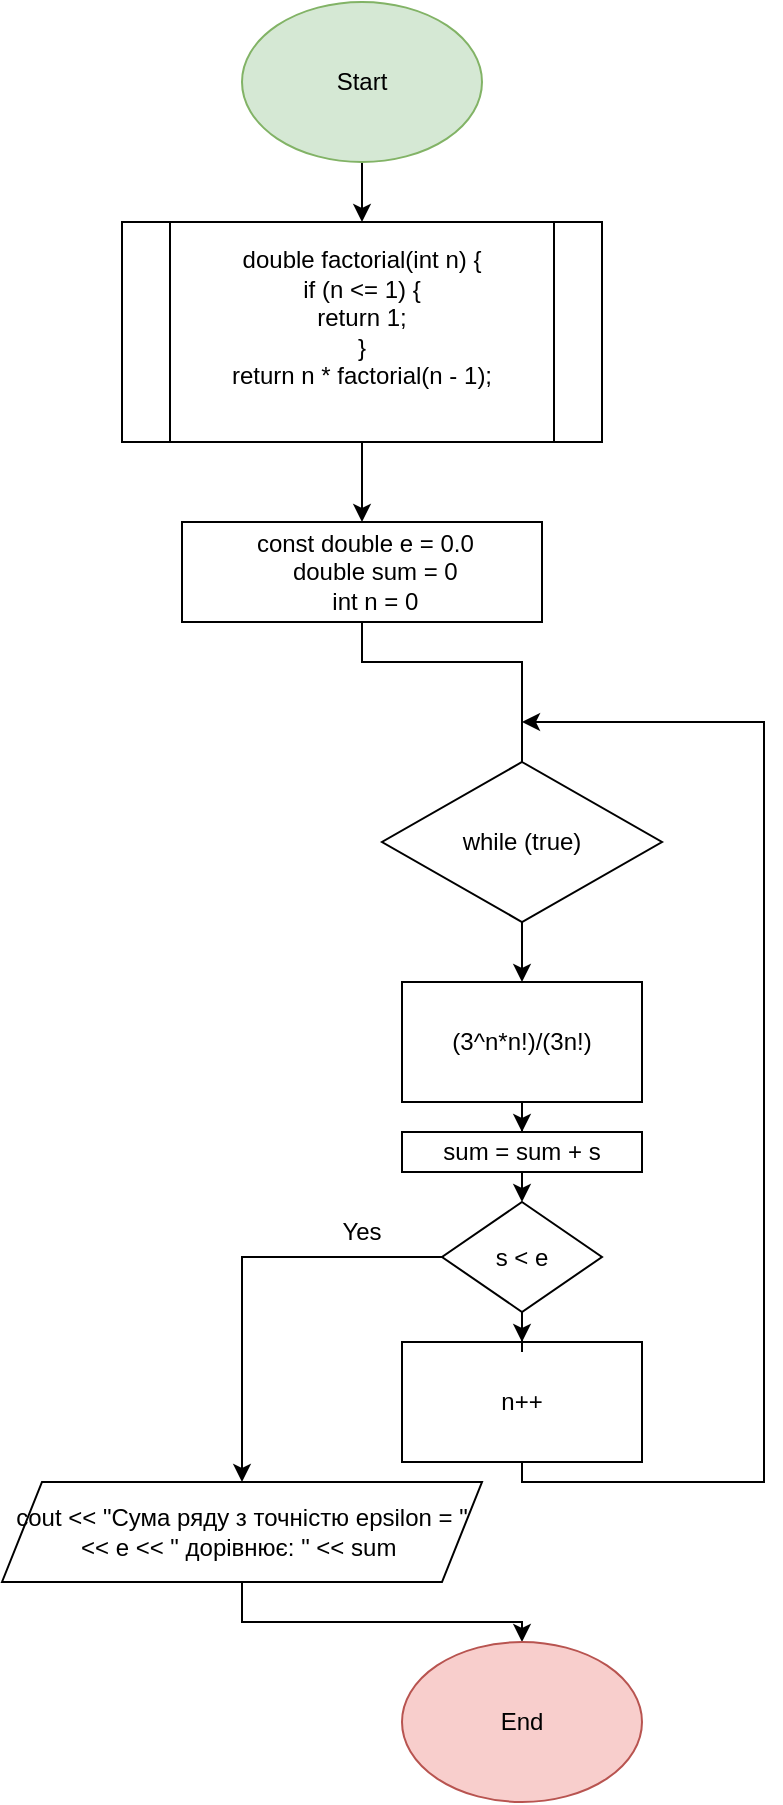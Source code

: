 <mxfile version="24.8.4">
  <diagram name="Страница — 1" id="G84uFZuVmrkQKi_ffffj">
    <mxGraphModel dx="1539" dy="737" grid="0" gridSize="10" guides="1" tooltips="1" connect="1" arrows="1" fold="1" page="1" pageScale="1" pageWidth="827" pageHeight="1169" math="0" shadow="0">
      <root>
        <mxCell id="0" />
        <mxCell id="1" parent="0" />
        <mxCell id="kDMzE3e3oYd2NGhY_jBj-3" value="" style="edgeStyle=orthogonalEdgeStyle;rounded=0;orthogonalLoop=1;jettySize=auto;html=1;" parent="1" source="kDMzE3e3oYd2NGhY_jBj-1" target="kDMzE3e3oYd2NGhY_jBj-2" edge="1">
          <mxGeometry relative="1" as="geometry" />
        </mxCell>
        <mxCell id="kDMzE3e3oYd2NGhY_jBj-1" value="Start" style="ellipse;whiteSpace=wrap;html=1;fillColor=#d5e8d4;strokeColor=#82b366;" parent="1" vertex="1">
          <mxGeometry x="60" width="120" height="80" as="geometry" />
        </mxCell>
        <mxCell id="kDMzE3e3oYd2NGhY_jBj-5" value="" style="edgeStyle=orthogonalEdgeStyle;rounded=0;orthogonalLoop=1;jettySize=auto;html=1;" parent="1" source="kDMzE3e3oYd2NGhY_jBj-2" target="kDMzE3e3oYd2NGhY_jBj-4" edge="1">
          <mxGeometry relative="1" as="geometry" />
        </mxCell>
        <mxCell id="kDMzE3e3oYd2NGhY_jBj-2" value="&lt;div&gt;double factorial(int n) {&lt;/div&gt;&lt;div&gt;if (n &amp;lt;= 1) {&lt;/div&gt;&lt;div&gt;return 1;&lt;/div&gt;&lt;div&gt;}&lt;/div&gt;&lt;div&gt;return n * factorial(n - 1);&lt;/div&gt;&lt;div&gt;&lt;br&gt;&lt;/div&gt;" style="shape=process;whiteSpace=wrap;html=1;backgroundOutline=1;" parent="1" vertex="1">
          <mxGeometry y="110" width="240" height="110" as="geometry" />
        </mxCell>
        <mxCell id="kDMzE3e3oYd2NGhY_jBj-7" style="edgeStyle=orthogonalEdgeStyle;rounded=0;orthogonalLoop=1;jettySize=auto;html=1;exitX=0.5;exitY=1;exitDx=0;exitDy=0;entryX=0.5;entryY=0;entryDx=0;entryDy=0;" parent="1" source="kDMzE3e3oYd2NGhY_jBj-4" target="kDMzE3e3oYd2NGhY_jBj-6" edge="1">
          <mxGeometry relative="1" as="geometry">
            <Array as="points">
              <mxPoint x="120" y="330" />
              <mxPoint x="200" y="330" />
              <mxPoint x="200" y="390" />
            </Array>
          </mxGeometry>
        </mxCell>
        <mxCell id="kDMzE3e3oYd2NGhY_jBj-4" value="&lt;div&gt;&amp;nbsp;const double e = 0.0&lt;/div&gt;&lt;div&gt;&amp;nbsp; &amp;nbsp; double sum = 0&lt;/div&gt;&lt;div&gt;&amp;nbsp; &amp;nbsp; int n = 0&lt;/div&gt;" style="rounded=0;whiteSpace=wrap;html=1;" parent="1" vertex="1">
          <mxGeometry x="30" y="260" width="180" height="50" as="geometry" />
        </mxCell>
        <mxCell id="kDMzE3e3oYd2NGhY_jBj-9" value="" style="edgeStyle=orthogonalEdgeStyle;rounded=0;orthogonalLoop=1;jettySize=auto;html=1;" parent="1" source="kDMzE3e3oYd2NGhY_jBj-6" target="kDMzE3e3oYd2NGhY_jBj-8" edge="1">
          <mxGeometry relative="1" as="geometry" />
        </mxCell>
        <mxCell id="kDMzE3e3oYd2NGhY_jBj-6" value="while (true)" style="rhombus;whiteSpace=wrap;html=1;" parent="1" vertex="1">
          <mxGeometry x="130" y="380" width="140" height="80" as="geometry" />
        </mxCell>
        <mxCell id="kDMzE3e3oYd2NGhY_jBj-11" value="" style="edgeStyle=orthogonalEdgeStyle;rounded=0;orthogonalLoop=1;jettySize=auto;html=1;" parent="1" source="kDMzE3e3oYd2NGhY_jBj-8" target="kDMzE3e3oYd2NGhY_jBj-10" edge="1">
          <mxGeometry relative="1" as="geometry" />
        </mxCell>
        <mxCell id="kDMzE3e3oYd2NGhY_jBj-8" value="(3^n*n!)/(3n!)" style="rounded=0;whiteSpace=wrap;html=1;" parent="1" vertex="1">
          <mxGeometry x="140" y="490" width="120" height="60" as="geometry" />
        </mxCell>
        <mxCell id="kDMzE3e3oYd2NGhY_jBj-17" style="edgeStyle=orthogonalEdgeStyle;rounded=0;orthogonalLoop=1;jettySize=auto;html=1;exitX=0.5;exitY=1;exitDx=0;exitDy=0;entryX=0.5;entryY=0;entryDx=0;entryDy=0;" parent="1" source="kDMzE3e3oYd2NGhY_jBj-10" target="kDMzE3e3oYd2NGhY_jBj-16" edge="1">
          <mxGeometry relative="1" as="geometry" />
        </mxCell>
        <mxCell id="kDMzE3e3oYd2NGhY_jBj-10" value="sum = sum + s" style="whiteSpace=wrap;html=1;rounded=0;" parent="1" vertex="1">
          <mxGeometry x="140" y="565" width="120" height="20" as="geometry" />
        </mxCell>
        <mxCell id="kDMzE3e3oYd2NGhY_jBj-14" style="edgeStyle=orthogonalEdgeStyle;rounded=0;orthogonalLoop=1;jettySize=auto;html=1;exitX=0.5;exitY=1;exitDx=0;exitDy=0;" parent="1" source="kDMzE3e3oYd2NGhY_jBj-12" edge="1">
          <mxGeometry relative="1" as="geometry">
            <mxPoint x="200" y="360" as="targetPoint" />
            <Array as="points">
              <mxPoint x="200" y="740" />
              <mxPoint x="321" y="740" />
              <mxPoint x="321" y="360" />
            </Array>
          </mxGeometry>
        </mxCell>
        <mxCell id="kDMzE3e3oYd2NGhY_jBj-12" value="n++" style="whiteSpace=wrap;html=1;rounded=0;" parent="1" vertex="1">
          <mxGeometry x="140" y="670" width="120" height="60" as="geometry" />
        </mxCell>
        <mxCell id="kDMzE3e3oYd2NGhY_jBj-20" style="edgeStyle=orthogonalEdgeStyle;rounded=0;orthogonalLoop=1;jettySize=auto;html=1;exitX=0;exitY=0.5;exitDx=0;exitDy=0;entryX=0.5;entryY=0;entryDx=0;entryDy=0;" parent="1" source="kDMzE3e3oYd2NGhY_jBj-16" target="kDMzE3e3oYd2NGhY_jBj-19" edge="1">
          <mxGeometry relative="1" as="geometry" />
        </mxCell>
        <mxCell id="kDMzE3e3oYd2NGhY_jBj-23" value="" style="edgeStyle=orthogonalEdgeStyle;rounded=0;orthogonalLoop=1;jettySize=auto;html=1;" parent="1" source="kDMzE3e3oYd2NGhY_jBj-16" target="kDMzE3e3oYd2NGhY_jBj-12" edge="1">
          <mxGeometry relative="1" as="geometry" />
        </mxCell>
        <mxCell id="kDMzE3e3oYd2NGhY_jBj-16" value="s &amp;lt; e" style="rhombus;whiteSpace=wrap;html=1;" parent="1" vertex="1">
          <mxGeometry x="160" y="600" width="80" height="55" as="geometry" />
        </mxCell>
        <mxCell id="kDMzE3e3oYd2NGhY_jBj-22" style="edgeStyle=orthogonalEdgeStyle;rounded=0;orthogonalLoop=1;jettySize=auto;html=1;exitX=0.5;exitY=1;exitDx=0;exitDy=0;entryX=0.5;entryY=0;entryDx=0;entryDy=0;" parent="1" source="kDMzE3e3oYd2NGhY_jBj-19" target="kDMzE3e3oYd2NGhY_jBj-21" edge="1">
          <mxGeometry relative="1" as="geometry" />
        </mxCell>
        <mxCell id="kDMzE3e3oYd2NGhY_jBj-19" value="cout &amp;lt;&amp;lt; &quot;Сума ряду з точністю epsilon = &quot; &amp;lt;&amp;lt; e &amp;lt;&amp;lt; &quot; дорівнює: &quot; &amp;lt;&amp;lt; sum&amp;nbsp;" style="shape=parallelogram;perimeter=parallelogramPerimeter;whiteSpace=wrap;html=1;fixedSize=1;" parent="1" vertex="1">
          <mxGeometry x="-60" y="740" width="240" height="50" as="geometry" />
        </mxCell>
        <mxCell id="kDMzE3e3oYd2NGhY_jBj-21" value="End" style="ellipse;whiteSpace=wrap;html=1;fillColor=#f8cecc;strokeColor=#b85450;" parent="1" vertex="1">
          <mxGeometry x="140" y="820" width="120" height="80" as="geometry" />
        </mxCell>
        <mxCell id="kDMzE3e3oYd2NGhY_jBj-24" value="Yes" style="text;html=1;align=center;verticalAlign=middle;whiteSpace=wrap;rounded=0;" parent="1" vertex="1">
          <mxGeometry x="90" y="600" width="60" height="30" as="geometry" />
        </mxCell>
      </root>
    </mxGraphModel>
  </diagram>
</mxfile>
